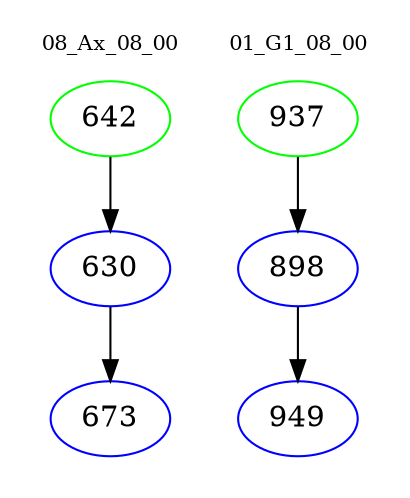 digraph{
subgraph cluster_0 {
color = white
label = "08_Ax_08_00";
fontsize=10;
T0_642 [label="642", color="green"]
T0_642 -> T0_630 [color="black"]
T0_630 [label="630", color="blue"]
T0_630 -> T0_673 [color="black"]
T0_673 [label="673", color="blue"]
}
subgraph cluster_1 {
color = white
label = "01_G1_08_00";
fontsize=10;
T1_937 [label="937", color="green"]
T1_937 -> T1_898 [color="black"]
T1_898 [label="898", color="blue"]
T1_898 -> T1_949 [color="black"]
T1_949 [label="949", color="blue"]
}
}
